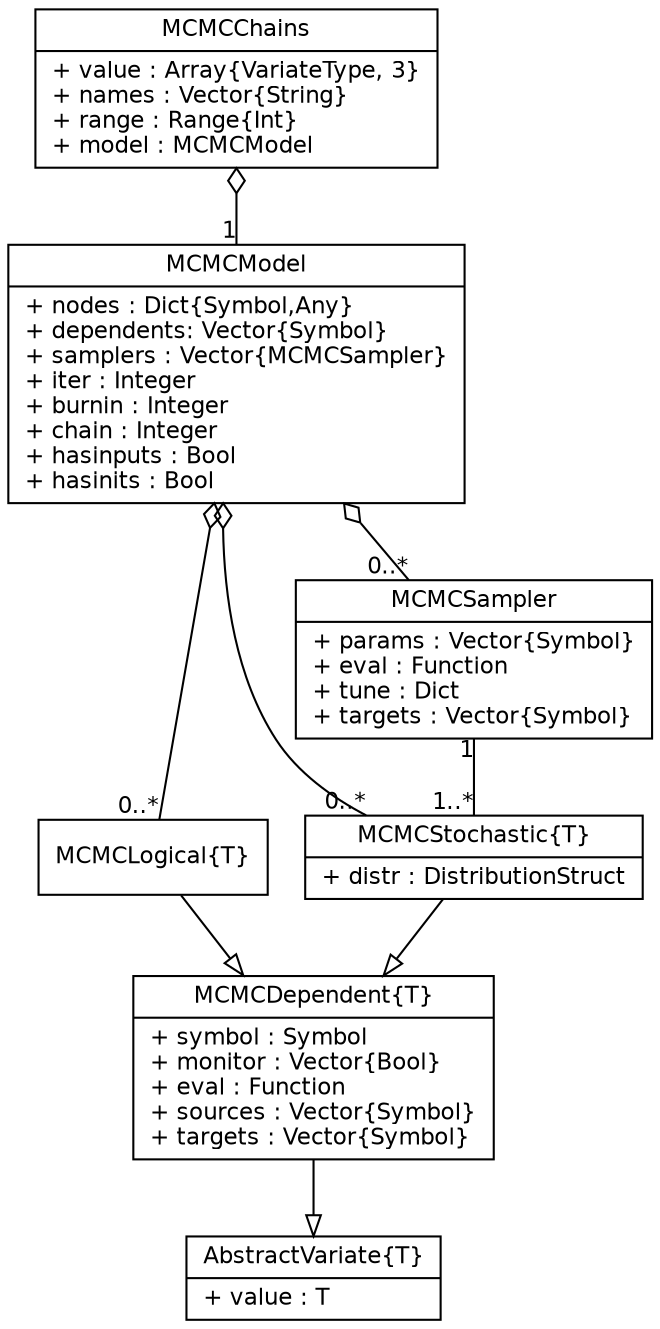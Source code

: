 graph MCMC {
	fontname = "Helvetica"
	fontsize = 11
	overlap = scalexy
	sep = "+0,26"

	node [fontname = "Helvetica", fontsize = 11, shape = record]

	edge [fontname = "Helvetica", fontsize = 11, dir = both, arrowtail = none, arrowhead = none]

	AbstractVariate [label = "{AbstractVariate\{T\}|+ value : T\l}"]

	MCMCDependent [label = "{MCMCDependent\{T\}|+ symbol : Symbol\l+ monitor : Vector\{Bool\}\l+ eval : Function\l+ sources : Vector\{Symbol\}\l+ targets : Vector\{Symbol\}\l}"]
	
	MCMCLogical [label = "{MCMCLogical\{T\}}"]
	
	MCMCStochastic [label = "{MCMCStochastic\{T\}|+ distr : DistributionStruct\l}"]

	MCMCSampler [label = "{MCMCSampler|+ params : Vector\{Symbol\}\l+ eval : Function\l+ tune : Dict\l+ targets : Vector\{Symbol\}\l}"]
	
	MCMCModel [label = "{MCMCModel|+ nodes : Dict\{Symbol,Any\}\l+ dependents: Vector\{Symbol\}\l+ samplers : Vector\{MCMCSampler\}\l+ iter : Integer\l+ burnin : Integer\l+ chain : Integer\l+ hasinputs : Bool\l+ hasinits : Bool\l}"]
	
	MCMCChains [label = "{MCMCChains|+ value : Array\{VariateType, 3\}\l+ names : Vector\{String\}\l+ range : Range\{Int\}\l+ model : MCMCModel\l}"]

	MCMCDependent -- AbstractVariate[len = 0.9, arrowhead = empty]
	MCMCLogical -- MCMCDependent[arrowhead = empty]
	MCMCStochastic -- MCMCDependent[arrowhead = empty]
	MCMCSampler -- MCMCStochastic[len = 1.2, taillabel = "1", headlabel = "1..*"]
	MCMCModel -- MCMCSampler[arrowtail = odiamond, headlabel = "0..*"]
	MCMCModel -- MCMCLogical[arrowtail = odiamond, headlabel = "0..*"]
	MCMCModel -- MCMCStochastic[arrowtail = odiamond, headlabel = "0..*"]
	MCMCChains -- MCMCModel[len = 1.2, arrowtail = odiamond, headlabel = "1"]

}
